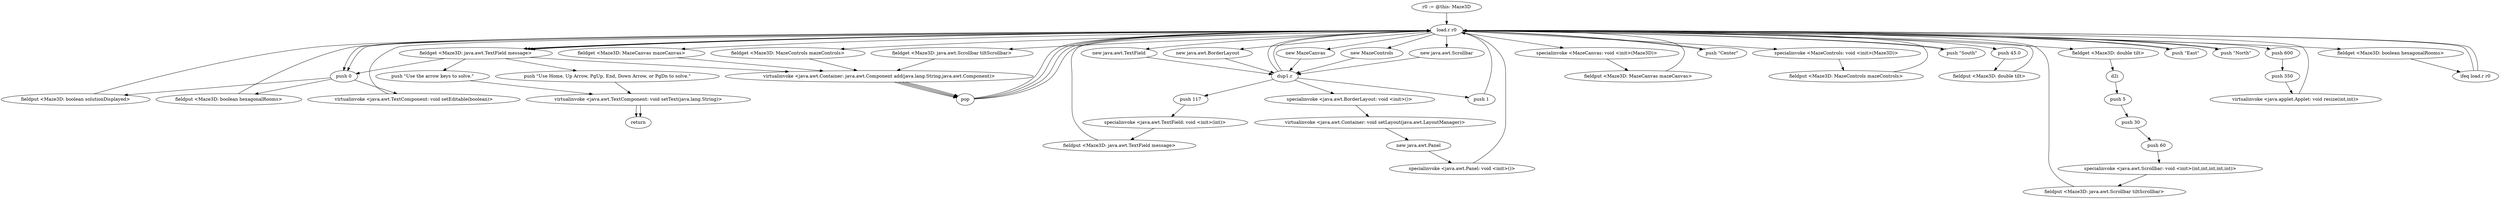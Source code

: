 digraph "" {
    "r0 := @this: Maze3D"
    "load.r r0"
    "r0 := @this: Maze3D"->"load.r r0";
    "push 0"
    "load.r r0"->"push 0";
    "fieldput <Maze3D: boolean solutionDisplayed>"
    "push 0"->"fieldput <Maze3D: boolean solutionDisplayed>";
    "fieldput <Maze3D: boolean solutionDisplayed>"->"load.r r0";
    "new java.awt.BorderLayout"
    "load.r r0"->"new java.awt.BorderLayout";
    "dup1.r"
    "new java.awt.BorderLayout"->"dup1.r";
    "specialinvoke <java.awt.BorderLayout: void <init>()>"
    "dup1.r"->"specialinvoke <java.awt.BorderLayout: void <init>()>";
    "virtualinvoke <java.awt.Container: void setLayout(java.awt.LayoutManager)>"
    "specialinvoke <java.awt.BorderLayout: void <init>()>"->"virtualinvoke <java.awt.Container: void setLayout(java.awt.LayoutManager)>";
    "new java.awt.Panel"
    "virtualinvoke <java.awt.Container: void setLayout(java.awt.LayoutManager)>"->"new java.awt.Panel";
    "specialinvoke <java.awt.Panel: void <init>()>"
    "new java.awt.Panel"->"specialinvoke <java.awt.Panel: void <init>()>";
    "specialinvoke <java.awt.Panel: void <init>()>"->"load.r r0";
    "load.r r0"->"push 0";
    "fieldput <Maze3D: boolean hexagonalRooms>"
    "push 0"->"fieldput <Maze3D: boolean hexagonalRooms>";
    "fieldput <Maze3D: boolean hexagonalRooms>"->"load.r r0";
    "new MazeCanvas"
    "load.r r0"->"new MazeCanvas";
    "new MazeCanvas"->"dup1.r";
    "dup1.r"->"load.r r0";
    "specialinvoke <MazeCanvas: void <init>(Maze3D)>"
    "load.r r0"->"specialinvoke <MazeCanvas: void <init>(Maze3D)>";
    "fieldput <Maze3D: MazeCanvas mazeCanvas>"
    "specialinvoke <MazeCanvas: void <init>(Maze3D)>"->"fieldput <Maze3D: MazeCanvas mazeCanvas>";
    "fieldput <Maze3D: MazeCanvas mazeCanvas>"->"load.r r0";
    "push \"Center\""
    "load.r r0"->"push \"Center\"";
    "push \"Center\""->"load.r r0";
    "fieldget <Maze3D: MazeCanvas mazeCanvas>"
    "load.r r0"->"fieldget <Maze3D: MazeCanvas mazeCanvas>";
    "virtualinvoke <java.awt.Container: java.awt.Component add(java.lang.String,java.awt.Component)>"
    "fieldget <Maze3D: MazeCanvas mazeCanvas>"->"virtualinvoke <java.awt.Container: java.awt.Component add(java.lang.String,java.awt.Component)>";
    "pop"
    "virtualinvoke <java.awt.Container: java.awt.Component add(java.lang.String,java.awt.Component)>"->"pop";
    "pop"->"load.r r0";
    "new MazeControls"
    "load.r r0"->"new MazeControls";
    "new MazeControls"->"dup1.r";
    "dup1.r"->"load.r r0";
    "specialinvoke <MazeControls: void <init>(Maze3D)>"
    "load.r r0"->"specialinvoke <MazeControls: void <init>(Maze3D)>";
    "fieldput <Maze3D: MazeControls mazeControls>"
    "specialinvoke <MazeControls: void <init>(Maze3D)>"->"fieldput <Maze3D: MazeControls mazeControls>";
    "fieldput <Maze3D: MazeControls mazeControls>"->"load.r r0";
    "push \"South\""
    "load.r r0"->"push \"South\"";
    "push \"South\""->"load.r r0";
    "fieldget <Maze3D: MazeControls mazeControls>"
    "load.r r0"->"fieldget <Maze3D: MazeControls mazeControls>";
    "fieldget <Maze3D: MazeControls mazeControls>"->"virtualinvoke <java.awt.Container: java.awt.Component add(java.lang.String,java.awt.Component)>";
    "virtualinvoke <java.awt.Container: java.awt.Component add(java.lang.String,java.awt.Component)>"->"pop";
    "pop"->"load.r r0";
    "push 45.0"
    "load.r r0"->"push 45.0";
    "fieldput <Maze3D: double tilt>"
    "push 45.0"->"fieldput <Maze3D: double tilt>";
    "fieldput <Maze3D: double tilt>"->"load.r r0";
    "new java.awt.Scrollbar"
    "load.r r0"->"new java.awt.Scrollbar";
    "new java.awt.Scrollbar"->"dup1.r";
    "push 1"
    "dup1.r"->"push 1";
    "push 1"->"load.r r0";
    "fieldget <Maze3D: double tilt>"
    "load.r r0"->"fieldget <Maze3D: double tilt>";
    "d2i"
    "fieldget <Maze3D: double tilt>"->"d2i";
    "push 5"
    "d2i"->"push 5";
    "push 30"
    "push 5"->"push 30";
    "push 60"
    "push 30"->"push 60";
    "specialinvoke <java.awt.Scrollbar: void <init>(int,int,int,int,int)>"
    "push 60"->"specialinvoke <java.awt.Scrollbar: void <init>(int,int,int,int,int)>";
    "fieldput <Maze3D: java.awt.Scrollbar tiltScrollbar>"
    "specialinvoke <java.awt.Scrollbar: void <init>(int,int,int,int,int)>"->"fieldput <Maze3D: java.awt.Scrollbar tiltScrollbar>";
    "fieldput <Maze3D: java.awt.Scrollbar tiltScrollbar>"->"load.r r0";
    "push \"East\""
    "load.r r0"->"push \"East\"";
    "push \"East\""->"load.r r0";
    "fieldget <Maze3D: java.awt.Scrollbar tiltScrollbar>"
    "load.r r0"->"fieldget <Maze3D: java.awt.Scrollbar tiltScrollbar>";
    "fieldget <Maze3D: java.awt.Scrollbar tiltScrollbar>"->"virtualinvoke <java.awt.Container: java.awt.Component add(java.lang.String,java.awt.Component)>";
    "virtualinvoke <java.awt.Container: java.awt.Component add(java.lang.String,java.awt.Component)>"->"pop";
    "pop"->"load.r r0";
    "new java.awt.TextField"
    "load.r r0"->"new java.awt.TextField";
    "new java.awt.TextField"->"dup1.r";
    "push 117"
    "dup1.r"->"push 117";
    "specialinvoke <java.awt.TextField: void <init>(int)>"
    "push 117"->"specialinvoke <java.awt.TextField: void <init>(int)>";
    "fieldput <Maze3D: java.awt.TextField message>"
    "specialinvoke <java.awt.TextField: void <init>(int)>"->"fieldput <Maze3D: java.awt.TextField message>";
    "fieldput <Maze3D: java.awt.TextField message>"->"load.r r0";
    "fieldget <Maze3D: java.awt.TextField message>"
    "load.r r0"->"fieldget <Maze3D: java.awt.TextField message>";
    "fieldget <Maze3D: java.awt.TextField message>"->"push 0";
    "virtualinvoke <java.awt.TextComponent: void setEditable(boolean)>"
    "push 0"->"virtualinvoke <java.awt.TextComponent: void setEditable(boolean)>";
    "virtualinvoke <java.awt.TextComponent: void setEditable(boolean)>"->"load.r r0";
    "push \"North\""
    "load.r r0"->"push \"North\"";
    "push \"North\""->"load.r r0";
    "load.r r0"->"fieldget <Maze3D: java.awt.TextField message>";
    "fieldget <Maze3D: java.awt.TextField message>"->"virtualinvoke <java.awt.Container: java.awt.Component add(java.lang.String,java.awt.Component)>";
    "virtualinvoke <java.awt.Container: java.awt.Component add(java.lang.String,java.awt.Component)>"->"pop";
    "pop"->"load.r r0";
    "push 600"
    "load.r r0"->"push 600";
    "push 350"
    "push 600"->"push 350";
    "virtualinvoke <java.applet.Applet: void resize(int,int)>"
    "push 350"->"virtualinvoke <java.applet.Applet: void resize(int,int)>";
    "virtualinvoke <java.applet.Applet: void resize(int,int)>"->"load.r r0";
    "fieldget <Maze3D: boolean hexagonalRooms>"
    "load.r r0"->"fieldget <Maze3D: boolean hexagonalRooms>";
    "ifeq load.r r0"
    "fieldget <Maze3D: boolean hexagonalRooms>"->"ifeq load.r r0";
    "ifeq load.r r0"->"load.r r0";
    "load.r r0"->"fieldget <Maze3D: java.awt.TextField message>";
    "push \"Use Home, Up Arrow, PgUp, End, Down Arrow, or PgDn to solve.\""
    "fieldget <Maze3D: java.awt.TextField message>"->"push \"Use Home, Up Arrow, PgUp, End, Down Arrow, or PgDn to solve.\"";
    "virtualinvoke <java.awt.TextComponent: void setText(java.lang.String)>"
    "push \"Use Home, Up Arrow, PgUp, End, Down Arrow, or PgDn to solve.\""->"virtualinvoke <java.awt.TextComponent: void setText(java.lang.String)>";
    "return"
    "virtualinvoke <java.awt.TextComponent: void setText(java.lang.String)>"->"return";
    "ifeq load.r r0"->"load.r r0";
    "load.r r0"->"fieldget <Maze3D: java.awt.TextField message>";
    "push \"Use the arrow keys to solve.\""
    "fieldget <Maze3D: java.awt.TextField message>"->"push \"Use the arrow keys to solve.\"";
    "push \"Use the arrow keys to solve.\""->"virtualinvoke <java.awt.TextComponent: void setText(java.lang.String)>";
    "virtualinvoke <java.awt.TextComponent: void setText(java.lang.String)>"->"return";
}
